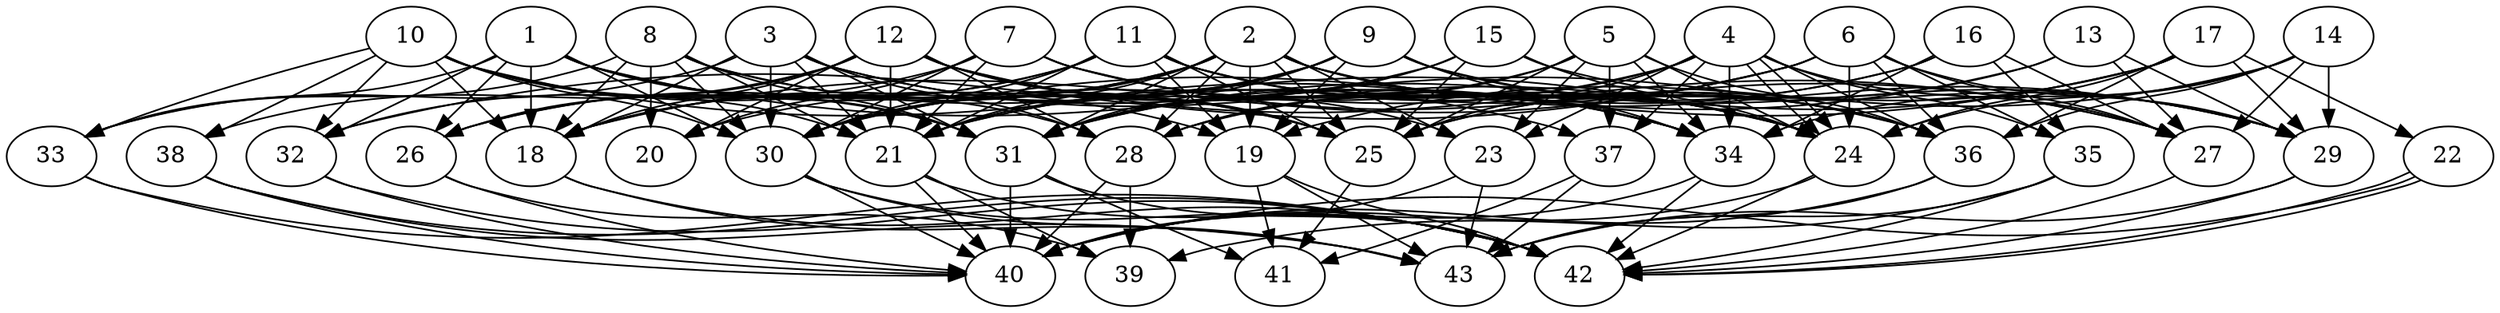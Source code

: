 // DAG (tier=3-complex, mode=compute, n=43, ccr=0.480, fat=0.735, density=0.731, regular=0.291, jump=0.255, mindata=1048576, maxdata=16777216)
// DAG automatically generated by daggen at Sun Aug 24 16:33:34 2025
// /home/ermia/Project/Environments/daggen/bin/daggen --dot --ccr 0.480 --fat 0.735 --regular 0.291 --density 0.731 --jump 0.255 --mindata 1048576 --maxdata 16777216 -n 43 
digraph G {
  1 [size="4526901887352902", alpha="0.17", expect_size="2263450943676451"]
  1 -> 18 [size ="352784796876800"]
  1 -> 25 [size ="352784796876800"]
  1 -> 26 [size ="352784796876800"]
  1 -> 28 [size ="352784796876800"]
  1 -> 30 [size ="352784796876800"]
  1 -> 31 [size ="352784796876800"]
  1 -> 32 [size ="352784796876800"]
  1 -> 33 [size ="352784796876800"]
  1 -> 36 [size ="352784796876800"]
  2 [size="1884797197349110528", alpha="0.18", expect_size="942398598674555264"]
  2 -> 18 [size ="1263958753280000"]
  2 -> 19 [size ="1263958753280000"]
  2 -> 21 [size ="1263958753280000"]
  2 -> 23 [size ="1263958753280000"]
  2 -> 24 [size ="1263958753280000"]
  2 -> 25 [size ="1263958753280000"]
  2 -> 26 [size ="1263958753280000"]
  2 -> 28 [size ="1263958753280000"]
  2 -> 29 [size ="1263958753280000"]
  2 -> 30 [size ="1263958753280000"]
  2 -> 31 [size ="1263958753280000"]
  2 -> 36 [size ="1263958753280000"]
  3 [size="2443920355381392896", alpha="0.17", expect_size="1221960177690696448"]
  3 -> 18 [size ="1394433685716992"]
  3 -> 21 [size ="1394433685716992"]
  3 -> 24 [size ="1394433685716992"]
  3 -> 28 [size ="1394433685716992"]
  3 -> 30 [size ="1394433685716992"]
  3 -> 31 [size ="1394433685716992"]
  3 -> 33 [size ="1394433685716992"]
  3 -> 34 [size ="1394433685716992"]
  4 [size="1490567944892716", alpha="0.15", expect_size="745283972446358"]
  4 -> 23 [size ="62748675276800"]
  4 -> 24 [size ="62748675276800"]
  4 -> 24 [size ="62748675276800"]
  4 -> 25 [size ="62748675276800"]
  4 -> 27 [size ="62748675276800"]
  4 -> 28 [size ="62748675276800"]
  4 -> 30 [size ="62748675276800"]
  4 -> 34 [size ="62748675276800"]
  4 -> 35 [size ="62748675276800"]
  4 -> 36 [size ="62748675276800"]
  4 -> 37 [size ="62748675276800"]
  5 [size="81570301794773552", alpha="0.03", expect_size="40785150897386776"]
  5 -> 23 [size ="1753017208537088"]
  5 -> 24 [size ="1753017208537088"]
  5 -> 25 [size ="1753017208537088"]
  5 -> 28 [size ="1753017208537088"]
  5 -> 31 [size ="1753017208537088"]
  5 -> 34 [size ="1753017208537088"]
  5 -> 36 [size ="1753017208537088"]
  5 -> 37 [size ="1753017208537088"]
  6 [size="13444734494279874", alpha="0.19", expect_size="6722367247139937"]
  6 -> 18 [size ="530848101171200"]
  6 -> 21 [size ="530848101171200"]
  6 -> 24 [size ="530848101171200"]
  6 -> 27 [size ="530848101171200"]
  6 -> 29 [size ="530848101171200"]
  6 -> 32 [size ="530848101171200"]
  6 -> 35 [size ="530848101171200"]
  6 -> 36 [size ="530848101171200"]
  7 [size="43902569153915368", alpha="0.03", expect_size="21951284576957684"]
  7 -> 20 [size ="22205727506432"]
  7 -> 21 [size ="22205727506432"]
  7 -> 24 [size ="22205727506432"]
  7 -> 27 [size ="22205727506432"]
  7 -> 30 [size ="22205727506432"]
  7 -> 32 [size ="22205727506432"]
  7 -> 34 [size ="22205727506432"]
  8 [size="5100828250982098", alpha="0.14", expect_size="2550414125491049"]
  8 -> 18 [size ="335379307692032"]
  8 -> 20 [size ="335379307692032"]
  8 -> 21 [size ="335379307692032"]
  8 -> 25 [size ="335379307692032"]
  8 -> 30 [size ="335379307692032"]
  8 -> 31 [size ="335379307692032"]
  8 -> 33 [size ="335379307692032"]
  8 -> 37 [size ="335379307692032"]
  9 [size="86927945464465588224", alpha="0.19", expect_size="43463972732232794112"]
  9 -> 18 [size ="156986725367808"]
  9 -> 19 [size ="156986725367808"]
  9 -> 21 [size ="156986725367808"]
  9 -> 29 [size ="156986725367808"]
  9 -> 30 [size ="156986725367808"]
  9 -> 31 [size ="156986725367808"]
  9 -> 34 [size ="156986725367808"]
  9 -> 36 [size ="156986725367808"]
  10 [size="20980876876144704", alpha="0.07", expect_size="10490438438072352"]
  10 -> 18 [size ="843564997148672"]
  10 -> 19 [size ="843564997148672"]
  10 -> 21 [size ="843564997148672"]
  10 -> 24 [size ="843564997148672"]
  10 -> 30 [size ="843564997148672"]
  10 -> 31 [size ="843564997148672"]
  10 -> 32 [size ="843564997148672"]
  10 -> 33 [size ="843564997148672"]
  10 -> 38 [size ="843564997148672"]
  11 [size="2711688875441146298368", alpha="0.19", expect_size="1355844437720573149184"]
  11 -> 18 [size ="1555666716065792"]
  11 -> 19 [size ="1555666716065792"]
  11 -> 21 [size ="1555666716065792"]
  11 -> 24 [size ="1555666716065792"]
  11 -> 25 [size ="1555666716065792"]
  11 -> 26 [size ="1555666716065792"]
  11 -> 30 [size ="1555666716065792"]
  11 -> 34 [size ="1555666716065792"]
  11 -> 36 [size ="1555666716065792"]
  12 [size="4281174682616496914432", alpha="0.17", expect_size="2140587341308248457216"]
  12 -> 18 [size ="2109268916436992"]
  12 -> 20 [size ="2109268916436992"]
  12 -> 21 [size ="2109268916436992"]
  12 -> 23 [size ="2109268916436992"]
  12 -> 25 [size ="2109268916436992"]
  12 -> 26 [size ="2109268916436992"]
  12 -> 27 [size ="2109268916436992"]
  12 -> 28 [size ="2109268916436992"]
  12 -> 34 [size ="2109268916436992"]
  12 -> 38 [size ="2109268916436992"]
  13 [size="157693659081158426624", alpha="0.15", expect_size="78846829540579213312"]
  13 -> 21 [size ="233506768683008"]
  13 -> 25 [size ="233506768683008"]
  13 -> 27 [size ="233506768683008"]
  13 -> 29 [size ="233506768683008"]
  14 [size="96861176354084704", alpha="0.18", expect_size="48430588177042352"]
  14 -> 19 [size ="1633380391190528"]
  14 -> 24 [size ="1633380391190528"]
  14 -> 27 [size ="1633380391190528"]
  14 -> 29 [size ="1633380391190528"]
  14 -> 34 [size ="1633380391190528"]
  14 -> 36 [size ="1633380391190528"]
  15 [size="1300317048235408490496", alpha="0.19", expect_size="650158524117704245248"]
  15 -> 20 [size ="953065666510848"]
  15 -> 24 [size ="953065666510848"]
  15 -> 25 [size ="953065666510848"]
  15 -> 29 [size ="953065666510848"]
  15 -> 31 [size ="953065666510848"]
  16 [size="2042743167844752", alpha="0.06", expect_size="1021371583922376"]
  16 -> 27 [size ="57450967334912"]
  16 -> 28 [size ="57450967334912"]
  16 -> 31 [size ="57450967334912"]
  16 -> 34 [size ="57450967334912"]
  16 -> 35 [size ="57450967334912"]
  17 [size="1472057486199169744896", alpha="0.05", expect_size="736028743099584872448"]
  17 -> 22 [size ="1035237115035648"]
  17 -> 24 [size ="1035237115035648"]
  17 -> 25 [size ="1035237115035648"]
  17 -> 29 [size ="1035237115035648"]
  17 -> 30 [size ="1035237115035648"]
  17 -> 31 [size ="1035237115035648"]
  17 -> 36 [size ="1035237115035648"]
  18 [size="11515887409499748", alpha="0.07", expect_size="5757943704749874"]
  18 -> 42 [size ="751027410173952"]
  18 -> 43 [size ="751027410173952"]
  19 [size="80796325037365728", alpha="0.16", expect_size="40398162518682864"]
  19 -> 41 [size ="1539487481987072"]
  19 -> 42 [size ="1539487481987072"]
  19 -> 43 [size ="1539487481987072"]
  20 [size="354115916888587370496", alpha="0.13", expect_size="177057958444293685248"]
  21 [size="774178986653135142912", alpha="0.07", expect_size="387089493326567571456"]
  21 -> 39 [size ="674503550042112"]
  21 -> 40 [size ="674503550042112"]
  21 -> 42 [size ="674503550042112"]
  22 [size="404779261737186752", alpha="0.04", expect_size="202389630868593376"]
  22 -> 40 [size ="758666546380800"]
  22 -> 42 [size ="758666546380800"]
  22 -> 42 [size ="758666546380800"]
  23 [size="4373353856134807552", alpha="0.03", expect_size="2186676928067403776"]
  23 -> 40 [size ="21394381340672"]
  23 -> 43 [size ="21394381340672"]
  24 [size="3289954751814815744", alpha="0.08", expect_size="1644977375907407872"]
  24 -> 40 [size ="1286090409377792"]
  24 -> 42 [size ="1286090409377792"]
  25 [size="79354091094955168", alpha="0.12", expect_size="39677045547477584"]
  25 -> 41 [size ="38704232005632"]
  26 [size="1725376760309786368", alpha="0.13", expect_size="862688380154893184"]
  26 -> 39 [size ="1688145250746368"]
  26 -> 40 [size ="1688145250746368"]
  27 [size="20554026830954236", alpha="0.08", expect_size="10277013415477118"]
  27 -> 42 [size ="20440697274368"]
  28 [size="158592025665202028544", alpha="0.16", expect_size="79296012832601014272"]
  28 -> 39 [size ="234392773459968"]
  28 -> 40 [size ="234392773459968"]
  29 [size="1829570942256510140416", alpha="0.05", expect_size="914785471128255070208"]
  29 -> 42 [size ="1196711569522688"]
  29 -> 43 [size ="1196711569522688"]
  30 [size="821203892690747392000", alpha="0.11", expect_size="410601946345373696000"]
  30 -> 40 [size ="701547885363200"]
  30 -> 42 [size ="701547885363200"]
  30 -> 43 [size ="701547885363200"]
  31 [size="1919064296080611072", alpha="0.08", expect_size="959532148040305536"]
  31 -> 40 [size ="991354293321728"]
  31 -> 41 [size ="991354293321728"]
  31 -> 42 [size ="991354293321728"]
  32 [size="450091909430059728896", alpha="0.10", expect_size="225045954715029864448"]
  32 -> 40 [size ="469848081563648"]
  32 -> 42 [size ="469848081563648"]
  33 [size="56983351248250160", alpha="0.15", expect_size="28491675624125080"]
  33 -> 40 [size ="1822078168727552"]
  33 -> 42 [size ="1822078168727552"]
  34 [size="14560361207916960", alpha="0.14", expect_size="7280180603958480"]
  34 -> 40 [size ="1034305434288128"]
  34 -> 42 [size ="1034305434288128"]
  35 [size="24716111594075232", alpha="0.14", expect_size="12358055797037616"]
  35 -> 39 [size ="433417095217152"]
  35 -> 42 [size ="433417095217152"]
  35 -> 43 [size ="433417095217152"]
  36 [size="37869473402021888", alpha="0.13", expect_size="18934736701010944"]
  36 -> 40 [size ="2045641383477248"]
  36 -> 43 [size ="2045641383477248"]
  37 [size="2077492747345384192", alpha="0.04", expect_size="1038746373672692096"]
  37 -> 41 [size ="1028166860668928"]
  37 -> 43 [size ="1028166860668928"]
  38 [size="431455009136121", alpha="0.13", expect_size="215727504568060"]
  38 -> 40 [size ="15085074382848"]
  38 -> 42 [size ="15085074382848"]
  38 -> 43 [size ="15085074382848"]
  39 [size="3372953681766467072", alpha="0.08", expect_size="1686476840883233536"]
  40 [size="50686513642742520", alpha="0.10", expect_size="25343256821371260"]
  41 [size="11442587366216090", alpha="0.18", expect_size="5721293683108045"]
  42 [size="18959322307085991936", alpha="0.10", expect_size="9479661153542995968"]
  43 [size="972116062361958219776", alpha="0.10", expect_size="486058031180979109888"]
}